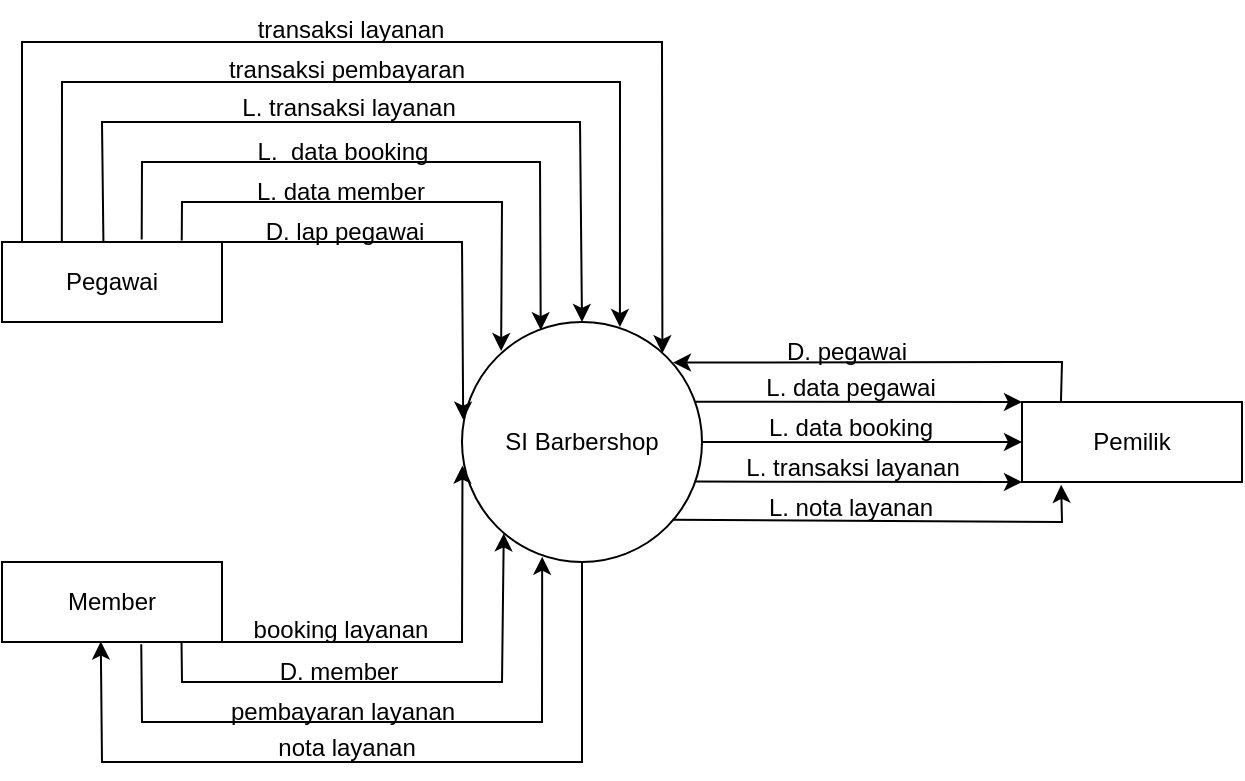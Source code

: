 <mxfile version="27.1.1">
  <diagram name="Halaman-1" id="AJIZU4uZfc5atYPycg0p">
    <mxGraphModel dx="1206" dy="585" grid="1" gridSize="10" guides="1" tooltips="1" connect="1" arrows="1" fold="1" page="1" pageScale="1" pageWidth="827" pageHeight="1169" math="0" shadow="0">
      <root>
        <mxCell id="0" />
        <mxCell id="1" parent="0" />
        <mxCell id="8uF3iyZKsHIv3o5QH_9D-1" value="SI Barbershop" style="ellipse;whiteSpace=wrap;html=1;" parent="1" vertex="1">
          <mxGeometry x="360" y="320" width="120" height="120" as="geometry" />
        </mxCell>
        <mxCell id="8uF3iyZKsHIv3o5QH_9D-2" value="Pemilik" style="rounded=0;whiteSpace=wrap;html=1;" parent="1" vertex="1">
          <mxGeometry x="640" y="360" width="110" height="40" as="geometry" />
        </mxCell>
        <mxCell id="8uF3iyZKsHIv3o5QH_9D-3" value="Member" style="rounded=0;whiteSpace=wrap;html=1;" parent="1" vertex="1">
          <mxGeometry x="130" y="440" width="110" height="40" as="geometry" />
        </mxCell>
        <mxCell id="8uF3iyZKsHIv3o5QH_9D-4" value="Pegawai" style="rounded=0;whiteSpace=wrap;html=1;" parent="1" vertex="1">
          <mxGeometry x="130" y="280" width="110" height="40" as="geometry" />
        </mxCell>
        <mxCell id="DVV2Bt_BINwR5UdfZRTo-6" value="D. lap pegawai" style="text;html=1;align=center;verticalAlign=middle;resizable=0;points=[];autosize=1;strokeColor=none;fillColor=none;" parent="1" vertex="1">
          <mxGeometry x="251" y="260" width="100" height="30" as="geometry" />
        </mxCell>
        <mxCell id="DVV2Bt_BINwR5UdfZRTo-13" value="transaksi pembayaran" style="text;html=1;align=center;verticalAlign=middle;resizable=0;points=[];autosize=1;strokeColor=none;fillColor=none;" parent="1" vertex="1">
          <mxGeometry x="232" y="179" width="140" height="30" as="geometry" />
        </mxCell>
        <mxCell id="DVV2Bt_BINwR5UdfZRTo-15" value="L. transaksi layanan" style="text;html=1;align=center;verticalAlign=middle;resizable=0;points=[];autosize=1;strokeColor=none;fillColor=none;" parent="1" vertex="1">
          <mxGeometry x="238" y="198" width="130" height="30" as="geometry" />
        </mxCell>
        <mxCell id="DVV2Bt_BINwR5UdfZRTo-16" value="L.&amp;nbsp; data booking" style="text;html=1;align=center;verticalAlign=middle;resizable=0;points=[];autosize=1;strokeColor=none;fillColor=none;" parent="1" vertex="1">
          <mxGeometry x="245" y="220" width="110" height="30" as="geometry" />
        </mxCell>
        <mxCell id="DVV2Bt_BINwR5UdfZRTo-17" value="L. data member" style="text;html=1;align=center;verticalAlign=middle;resizable=0;points=[];autosize=1;strokeColor=none;fillColor=none;" parent="1" vertex="1">
          <mxGeometry x="244" y="240" width="110" height="30" as="geometry" />
        </mxCell>
        <mxCell id="DVV2Bt_BINwR5UdfZRTo-18" value="" style="endArrow=classic;html=1;rounded=0;exitX=0.817;exitY=-0.018;exitDx=0;exitDy=0;exitPerimeter=0;entryX=0.163;entryY=0.121;entryDx=0;entryDy=0;entryPerimeter=0;" parent="1" source="8uF3iyZKsHIv3o5QH_9D-4" target="8uF3iyZKsHIv3o5QH_9D-1" edge="1">
          <mxGeometry width="50" height="50" relative="1" as="geometry">
            <mxPoint x="380" y="260" as="sourcePoint" />
            <mxPoint x="430" y="210" as="targetPoint" />
            <Array as="points">
              <mxPoint x="220" y="260" />
              <mxPoint x="380" y="260" />
            </Array>
          </mxGeometry>
        </mxCell>
        <mxCell id="DVV2Bt_BINwR5UdfZRTo-19" value="" style="endArrow=classic;html=1;rounded=0;exitX=0.635;exitY=-0.032;exitDx=0;exitDy=0;exitPerimeter=0;entryX=0.328;entryY=0.034;entryDx=0;entryDy=0;entryPerimeter=0;" parent="1" source="8uF3iyZKsHIv3o5QH_9D-4" target="8uF3iyZKsHIv3o5QH_9D-1" edge="1">
          <mxGeometry width="50" height="50" relative="1" as="geometry">
            <mxPoint x="239" y="259" as="sourcePoint" />
            <mxPoint x="399" y="315" as="targetPoint" />
            <Array as="points">
              <mxPoint x="200" y="240" />
              <mxPoint x="239" y="240" />
              <mxPoint x="399" y="240" />
            </Array>
          </mxGeometry>
        </mxCell>
        <mxCell id="DVV2Bt_BINwR5UdfZRTo-20" value="" style="endArrow=classic;html=1;rounded=0;exitX=0.461;exitY=-0.003;exitDx=0;exitDy=0;exitPerimeter=0;entryX=0.5;entryY=0;entryDx=0;entryDy=0;" parent="1" source="8uF3iyZKsHIv3o5QH_9D-4" target="8uF3iyZKsHIv3o5QH_9D-1" edge="1">
          <mxGeometry width="50" height="50" relative="1" as="geometry">
            <mxPoint x="220" y="259" as="sourcePoint" />
            <mxPoint x="419" y="304" as="targetPoint" />
            <Array as="points">
              <mxPoint x="180" y="220" />
              <mxPoint x="220" y="220" />
              <mxPoint x="259" y="220" />
              <mxPoint x="419" y="220" />
            </Array>
          </mxGeometry>
        </mxCell>
        <mxCell id="DVV2Bt_BINwR5UdfZRTo-23" value="" style="endArrow=classic;html=1;rounded=0;exitX=0.272;exitY=0;exitDx=0;exitDy=0;entryX=0.658;entryY=0.021;entryDx=0;entryDy=0;entryPerimeter=0;exitPerimeter=0;" parent="1" source="8uF3iyZKsHIv3o5QH_9D-4" target="8uF3iyZKsHIv3o5QH_9D-1" edge="1">
          <mxGeometry width="50" height="50" relative="1" as="geometry">
            <mxPoint x="260" y="280" as="sourcePoint" />
            <mxPoint x="310" y="230" as="targetPoint" />
            <Array as="points">
              <mxPoint x="160" y="200" />
              <mxPoint x="439" y="200" />
            </Array>
          </mxGeometry>
        </mxCell>
        <mxCell id="DVV2Bt_BINwR5UdfZRTo-25" value="" style="endArrow=classic;html=1;rounded=0;entryX=0.005;entryY=0.407;entryDx=0;entryDy=0;entryPerimeter=0;exitX=1;exitY=0;exitDx=0;exitDy=0;" parent="1" source="8uF3iyZKsHIv3o5QH_9D-4" target="8uF3iyZKsHIv3o5QH_9D-1" edge="1">
          <mxGeometry width="50" height="50" relative="1" as="geometry">
            <mxPoint x="270" y="350" as="sourcePoint" />
            <mxPoint x="250" y="330" as="targetPoint" />
            <Array as="points">
              <mxPoint x="360" y="280" />
            </Array>
          </mxGeometry>
        </mxCell>
        <mxCell id="DVV2Bt_BINwR5UdfZRTo-31" value="" style="endArrow=classic;html=1;rounded=0;exitX=1;exitY=1;exitDx=0;exitDy=0;entryX=0.002;entryY=0.598;entryDx=0;entryDy=0;entryPerimeter=0;" parent="1" source="8uF3iyZKsHIv3o5QH_9D-3" target="8uF3iyZKsHIv3o5QH_9D-1" edge="1">
          <mxGeometry width="50" height="50" relative="1" as="geometry">
            <mxPoint x="322" y="520" as="sourcePoint" />
            <mxPoint x="372" y="470" as="targetPoint" />
            <Array as="points">
              <mxPoint x="360" y="480" />
            </Array>
          </mxGeometry>
        </mxCell>
        <mxCell id="DVV2Bt_BINwR5UdfZRTo-32" value="" style="endArrow=classic;html=1;rounded=0;exitX=0.816;exitY=0.996;exitDx=0;exitDy=0;exitPerimeter=0;entryX=0.174;entryY=0.881;entryDx=0;entryDy=0;entryPerimeter=0;" parent="1" source="8uF3iyZKsHIv3o5QH_9D-3" target="8uF3iyZKsHIv3o5QH_9D-1" edge="1">
          <mxGeometry width="50" height="50" relative="1" as="geometry">
            <mxPoint x="220" y="550" as="sourcePoint" />
            <mxPoint x="270" y="500" as="targetPoint" />
            <Array as="points">
              <mxPoint x="220" y="500" />
              <mxPoint x="380" y="500" />
            </Array>
          </mxGeometry>
        </mxCell>
        <mxCell id="DVV2Bt_BINwR5UdfZRTo-33" value="" style="endArrow=classic;html=1;rounded=0;exitX=0.633;exitY=1.028;exitDx=0;exitDy=0;exitPerimeter=0;entryX=0.334;entryY=0.978;entryDx=0;entryDy=0;entryPerimeter=0;" parent="1" source="8uF3iyZKsHIv3o5QH_9D-3" target="8uF3iyZKsHIv3o5QH_9D-1" edge="1">
          <mxGeometry width="50" height="50" relative="1" as="geometry">
            <mxPoint x="220" y="550" as="sourcePoint" />
            <mxPoint x="270" y="500" as="targetPoint" />
            <Array as="points">
              <mxPoint x="200" y="520" />
              <mxPoint x="400" y="520" />
            </Array>
          </mxGeometry>
        </mxCell>
        <mxCell id="DVV2Bt_BINwR5UdfZRTo-34" value="" style="endArrow=classic;html=1;rounded=0;entryX=0.449;entryY=0.994;entryDx=0;entryDy=0;entryPerimeter=0;exitX=0.5;exitY=1;exitDx=0;exitDy=0;" parent="1" source="8uF3iyZKsHIv3o5QH_9D-1" target="8uF3iyZKsHIv3o5QH_9D-3" edge="1">
          <mxGeometry width="50" height="50" relative="1" as="geometry">
            <mxPoint x="180" y="540" as="sourcePoint" />
            <mxPoint x="310" y="430" as="targetPoint" />
            <Array as="points">
              <mxPoint x="420" y="540" />
              <mxPoint x="180" y="540" />
            </Array>
          </mxGeometry>
        </mxCell>
        <mxCell id="DVV2Bt_BINwR5UdfZRTo-35" value="nota layanan" style="text;html=1;align=center;verticalAlign=middle;resizable=0;points=[];autosize=1;strokeColor=none;fillColor=none;" parent="1" vertex="1">
          <mxGeometry x="257" y="518" width="90" height="30" as="geometry" />
        </mxCell>
        <mxCell id="DVV2Bt_BINwR5UdfZRTo-36" value="booking layanan" style="text;html=1;align=center;verticalAlign=middle;resizable=0;points=[];autosize=1;strokeColor=none;fillColor=none;" parent="1" vertex="1">
          <mxGeometry x="244" y="459" width="110" height="30" as="geometry" />
        </mxCell>
        <mxCell id="DVV2Bt_BINwR5UdfZRTo-37" value="D. member" style="text;html=1;align=center;verticalAlign=middle;resizable=0;points=[];autosize=1;strokeColor=none;fillColor=none;" parent="1" vertex="1">
          <mxGeometry x="258" y="480" width="80" height="30" as="geometry" />
        </mxCell>
        <mxCell id="DVV2Bt_BINwR5UdfZRTo-38" value="pembayaran layanan" style="text;html=1;align=center;verticalAlign=middle;resizable=0;points=[];autosize=1;strokeColor=none;fillColor=none;" parent="1" vertex="1">
          <mxGeometry x="230" y="500" width="140" height="30" as="geometry" />
        </mxCell>
        <mxCell id="DVV2Bt_BINwR5UdfZRTo-41" value="" style="endArrow=classic;html=1;rounded=0;entryX=0.879;entryY=0.169;entryDx=0;entryDy=0;entryPerimeter=0;exitX=0.177;exitY=0.002;exitDx=0;exitDy=0;exitPerimeter=0;" parent="1" source="8uF3iyZKsHIv3o5QH_9D-2" target="8uF3iyZKsHIv3o5QH_9D-1" edge="1">
          <mxGeometry width="50" height="50" relative="1" as="geometry">
            <mxPoint x="590" y="410" as="sourcePoint" />
            <mxPoint x="640" y="360" as="targetPoint" />
            <Array as="points">
              <mxPoint x="660" y="340" />
            </Array>
          </mxGeometry>
        </mxCell>
        <mxCell id="DVV2Bt_BINwR5UdfZRTo-42" value="" style="endArrow=classic;html=1;rounded=0;exitX=0.972;exitY=0.332;exitDx=0;exitDy=0;exitPerimeter=0;" parent="1" source="8uF3iyZKsHIv3o5QH_9D-1" edge="1">
          <mxGeometry width="50" height="50" relative="1" as="geometry">
            <mxPoint x="590" y="410" as="sourcePoint" />
            <mxPoint x="640" y="360" as="targetPoint" />
          </mxGeometry>
        </mxCell>
        <mxCell id="DVV2Bt_BINwR5UdfZRTo-43" value="" style="endArrow=classic;html=1;rounded=0;exitX=1;exitY=0.5;exitDx=0;exitDy=0;entryX=0;entryY=0.5;entryDx=0;entryDy=0;" parent="1" source="8uF3iyZKsHIv3o5QH_9D-1" target="8uF3iyZKsHIv3o5QH_9D-2" edge="1">
          <mxGeometry width="50" height="50" relative="1" as="geometry">
            <mxPoint x="570" y="420" as="sourcePoint" />
            <mxPoint x="620" y="370" as="targetPoint" />
          </mxGeometry>
        </mxCell>
        <mxCell id="DVV2Bt_BINwR5UdfZRTo-44" value="" style="endArrow=classic;html=1;rounded=0;exitX=0.972;exitY=0.665;exitDx=0;exitDy=0;exitPerimeter=0;entryX=0;entryY=1;entryDx=0;entryDy=0;" parent="1" source="8uF3iyZKsHIv3o5QH_9D-1" target="8uF3iyZKsHIv3o5QH_9D-2" edge="1">
          <mxGeometry width="50" height="50" relative="1" as="geometry">
            <mxPoint x="590" y="410" as="sourcePoint" />
            <mxPoint x="640" y="360" as="targetPoint" />
          </mxGeometry>
        </mxCell>
        <mxCell id="DVV2Bt_BINwR5UdfZRTo-45" value="" style="endArrow=classic;html=1;rounded=0;exitX=0.878;exitY=0.824;exitDx=0;exitDy=0;exitPerimeter=0;entryX=0.178;entryY=1.035;entryDx=0;entryDy=0;entryPerimeter=0;" parent="1" source="8uF3iyZKsHIv3o5QH_9D-1" target="8uF3iyZKsHIv3o5QH_9D-2" edge="1">
          <mxGeometry width="50" height="50" relative="1" as="geometry">
            <mxPoint x="590" y="410" as="sourcePoint" />
            <mxPoint x="640" y="360" as="targetPoint" />
            <Array as="points">
              <mxPoint x="660" y="420" />
            </Array>
          </mxGeometry>
        </mxCell>
        <mxCell id="DVV2Bt_BINwR5UdfZRTo-46" value="D. pegawai" style="text;html=1;align=center;verticalAlign=middle;resizable=0;points=[];autosize=1;strokeColor=none;fillColor=none;" parent="1" vertex="1">
          <mxGeometry x="512" y="320" width="80" height="30" as="geometry" />
        </mxCell>
        <mxCell id="DVV2Bt_BINwR5UdfZRTo-47" value="L. data pegawai" style="text;html=1;align=center;verticalAlign=middle;resizable=0;points=[];autosize=1;strokeColor=none;fillColor=none;" parent="1" vertex="1">
          <mxGeometry x="499" y="338" width="110" height="30" as="geometry" />
        </mxCell>
        <mxCell id="DVV2Bt_BINwR5UdfZRTo-48" value="L. data booking" style="text;html=1;align=center;verticalAlign=middle;resizable=0;points=[];autosize=1;strokeColor=none;fillColor=none;" parent="1" vertex="1">
          <mxGeometry x="499" y="358" width="110" height="30" as="geometry" />
        </mxCell>
        <mxCell id="DVV2Bt_BINwR5UdfZRTo-49" value="L. transaksi layanan" style="text;html=1;align=center;verticalAlign=middle;resizable=0;points=[];autosize=1;strokeColor=none;fillColor=none;" parent="1" vertex="1">
          <mxGeometry x="490" y="378" width="130" height="30" as="geometry" />
        </mxCell>
        <mxCell id="DVV2Bt_BINwR5UdfZRTo-50" value="L. nota layanan" style="text;html=1;align=center;verticalAlign=middle;resizable=0;points=[];autosize=1;strokeColor=none;fillColor=none;" parent="1" vertex="1">
          <mxGeometry x="499" y="398" width="110" height="30" as="geometry" />
        </mxCell>
        <mxCell id="m6Z0BFI5Cu284LpFmqAo-1" value="" style="endArrow=classic;html=1;rounded=0;exitX=0.091;exitY=-0.004;exitDx=0;exitDy=0;exitPerimeter=0;entryX=0.835;entryY=0.13;entryDx=0;entryDy=0;entryPerimeter=0;" edge="1" parent="1" source="8uF3iyZKsHIv3o5QH_9D-4" target="8uF3iyZKsHIv3o5QH_9D-1">
          <mxGeometry width="50" height="50" relative="1" as="geometry">
            <mxPoint x="110" y="229" as="sourcePoint" />
            <mxPoint x="480" y="310" as="targetPoint" />
            <Array as="points">
              <mxPoint x="140" y="180" />
              <mxPoint x="460" y="180" />
            </Array>
          </mxGeometry>
        </mxCell>
        <mxCell id="m6Z0BFI5Cu284LpFmqAo-2" value="transaksi layanan" style="text;html=1;align=center;verticalAlign=middle;resizable=0;points=[];autosize=1;strokeColor=none;fillColor=none;" vertex="1" parent="1">
          <mxGeometry x="244" y="159" width="120" height="30" as="geometry" />
        </mxCell>
      </root>
    </mxGraphModel>
  </diagram>
</mxfile>
